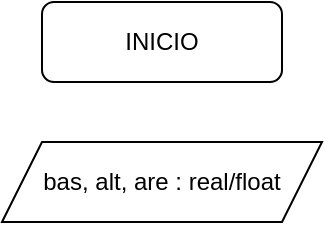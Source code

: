 <mxfile version="20.0.4" type="github">
  <diagram id="hhb9zfeWO-Bp890tKu92" name="Page-1">
    <mxGraphModel dx="868" dy="474" grid="1" gridSize="10" guides="1" tooltips="1" connect="1" arrows="1" fold="1" page="1" pageScale="1" pageWidth="827" pageHeight="1169" math="0" shadow="0">
      <root>
        <mxCell id="0" />
        <mxCell id="1" parent="0" />
        <mxCell id="4upXVsdR9xSplHi8kU5T-1" value="INICIO" style="rounded=1;whiteSpace=wrap;html=1;" vertex="1" parent="1">
          <mxGeometry x="300" y="90" width="120" height="40" as="geometry" />
        </mxCell>
        <mxCell id="4upXVsdR9xSplHi8kU5T-2" value="bas, alt, are : real/float" style="shape=parallelogram;perimeter=parallelogramPerimeter;whiteSpace=wrap;html=1;fixedSize=1;" vertex="1" parent="1">
          <mxGeometry x="280" y="160" width="160" height="40" as="geometry" />
        </mxCell>
      </root>
    </mxGraphModel>
  </diagram>
</mxfile>
